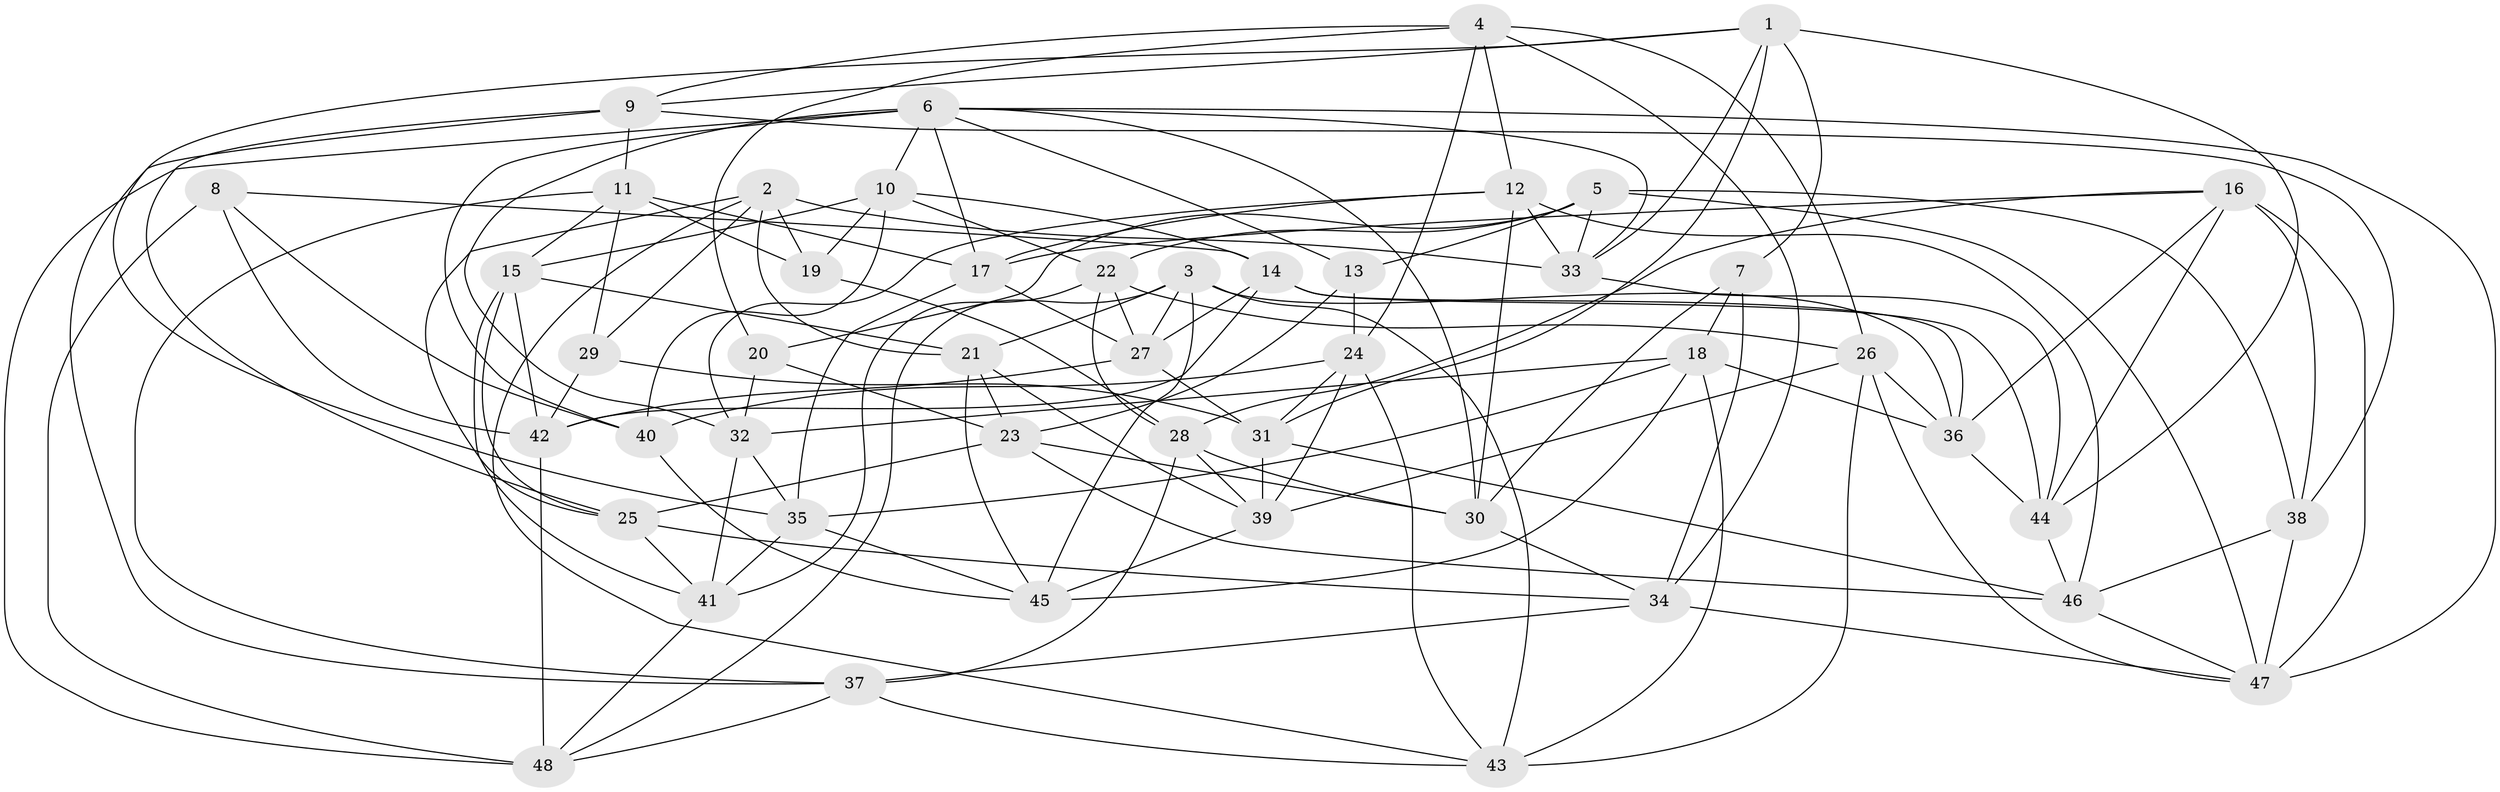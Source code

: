 // original degree distribution, {4: 1.0}
// Generated by graph-tools (version 1.1) at 2025/50/03/09/25 03:50:48]
// undirected, 48 vertices, 139 edges
graph export_dot {
graph [start="1"]
  node [color=gray90,style=filled];
  1;
  2;
  3;
  4;
  5;
  6;
  7;
  8;
  9;
  10;
  11;
  12;
  13;
  14;
  15;
  16;
  17;
  18;
  19;
  20;
  21;
  22;
  23;
  24;
  25;
  26;
  27;
  28;
  29;
  30;
  31;
  32;
  33;
  34;
  35;
  36;
  37;
  38;
  39;
  40;
  41;
  42;
  43;
  44;
  45;
  46;
  47;
  48;
  1 -- 7 [weight=1.0];
  1 -- 9 [weight=1.0];
  1 -- 31 [weight=1.0];
  1 -- 33 [weight=1.0];
  1 -- 35 [weight=1.0];
  1 -- 44 [weight=1.0];
  2 -- 19 [weight=1.0];
  2 -- 21 [weight=1.0];
  2 -- 25 [weight=1.0];
  2 -- 29 [weight=1.0];
  2 -- 33 [weight=1.0];
  2 -- 43 [weight=1.0];
  3 -- 21 [weight=1.0];
  3 -- 27 [weight=1.0];
  3 -- 36 [weight=1.0];
  3 -- 43 [weight=1.0];
  3 -- 45 [weight=1.0];
  3 -- 48 [weight=1.0];
  4 -- 9 [weight=1.0];
  4 -- 12 [weight=1.0];
  4 -- 20 [weight=1.0];
  4 -- 24 [weight=1.0];
  4 -- 26 [weight=1.0];
  4 -- 34 [weight=1.0];
  5 -- 13 [weight=1.0];
  5 -- 20 [weight=1.0];
  5 -- 22 [weight=1.0];
  5 -- 33 [weight=1.0];
  5 -- 38 [weight=1.0];
  5 -- 47 [weight=1.0];
  6 -- 10 [weight=1.0];
  6 -- 13 [weight=1.0];
  6 -- 17 [weight=1.0];
  6 -- 30 [weight=1.0];
  6 -- 32 [weight=1.0];
  6 -- 33 [weight=1.0];
  6 -- 40 [weight=2.0];
  6 -- 47 [weight=1.0];
  6 -- 48 [weight=1.0];
  7 -- 18 [weight=1.0];
  7 -- 30 [weight=1.0];
  7 -- 34 [weight=1.0];
  8 -- 14 [weight=1.0];
  8 -- 40 [weight=1.0];
  8 -- 42 [weight=1.0];
  8 -- 48 [weight=1.0];
  9 -- 11 [weight=1.0];
  9 -- 25 [weight=1.0];
  9 -- 37 [weight=1.0];
  9 -- 38 [weight=1.0];
  10 -- 14 [weight=1.0];
  10 -- 15 [weight=1.0];
  10 -- 19 [weight=1.0];
  10 -- 22 [weight=1.0];
  10 -- 40 [weight=1.0];
  11 -- 15 [weight=1.0];
  11 -- 17 [weight=1.0];
  11 -- 19 [weight=1.0];
  11 -- 29 [weight=1.0];
  11 -- 37 [weight=1.0];
  12 -- 17 [weight=1.0];
  12 -- 30 [weight=1.0];
  12 -- 32 [weight=1.0];
  12 -- 33 [weight=1.0];
  12 -- 46 [weight=1.0];
  13 -- 23 [weight=1.0];
  13 -- 24 [weight=1.0];
  14 -- 27 [weight=1.0];
  14 -- 36 [weight=1.0];
  14 -- 42 [weight=1.0];
  14 -- 44 [weight=1.0];
  15 -- 21 [weight=1.0];
  15 -- 25 [weight=1.0];
  15 -- 41 [weight=1.0];
  15 -- 42 [weight=1.0];
  16 -- 17 [weight=1.0];
  16 -- 28 [weight=1.0];
  16 -- 36 [weight=1.0];
  16 -- 38 [weight=1.0];
  16 -- 44 [weight=1.0];
  16 -- 47 [weight=1.0];
  17 -- 27 [weight=1.0];
  17 -- 35 [weight=1.0];
  18 -- 32 [weight=1.0];
  18 -- 35 [weight=1.0];
  18 -- 36 [weight=1.0];
  18 -- 43 [weight=1.0];
  18 -- 45 [weight=1.0];
  19 -- 28 [weight=1.0];
  20 -- 23 [weight=1.0];
  20 -- 32 [weight=1.0];
  21 -- 23 [weight=1.0];
  21 -- 39 [weight=1.0];
  21 -- 45 [weight=1.0];
  22 -- 26 [weight=1.0];
  22 -- 27 [weight=1.0];
  22 -- 28 [weight=1.0];
  22 -- 41 [weight=1.0];
  23 -- 25 [weight=1.0];
  23 -- 30 [weight=1.0];
  23 -- 46 [weight=1.0];
  24 -- 31 [weight=1.0];
  24 -- 39 [weight=1.0];
  24 -- 40 [weight=1.0];
  24 -- 43 [weight=1.0];
  25 -- 34 [weight=1.0];
  25 -- 41 [weight=1.0];
  26 -- 36 [weight=1.0];
  26 -- 39 [weight=1.0];
  26 -- 43 [weight=1.0];
  26 -- 47 [weight=1.0];
  27 -- 31 [weight=1.0];
  27 -- 42 [weight=1.0];
  28 -- 30 [weight=1.0];
  28 -- 37 [weight=1.0];
  28 -- 39 [weight=1.0];
  29 -- 31 [weight=1.0];
  29 -- 42 [weight=1.0];
  30 -- 34 [weight=1.0];
  31 -- 39 [weight=1.0];
  31 -- 46 [weight=1.0];
  32 -- 35 [weight=1.0];
  32 -- 41 [weight=1.0];
  33 -- 44 [weight=1.0];
  34 -- 37 [weight=1.0];
  34 -- 47 [weight=1.0];
  35 -- 41 [weight=1.0];
  35 -- 45 [weight=1.0];
  36 -- 44 [weight=1.0];
  37 -- 43 [weight=1.0];
  37 -- 48 [weight=1.0];
  38 -- 46 [weight=1.0];
  38 -- 47 [weight=2.0];
  39 -- 45 [weight=1.0];
  40 -- 45 [weight=1.0];
  41 -- 48 [weight=1.0];
  42 -- 48 [weight=1.0];
  44 -- 46 [weight=1.0];
  46 -- 47 [weight=1.0];
}
